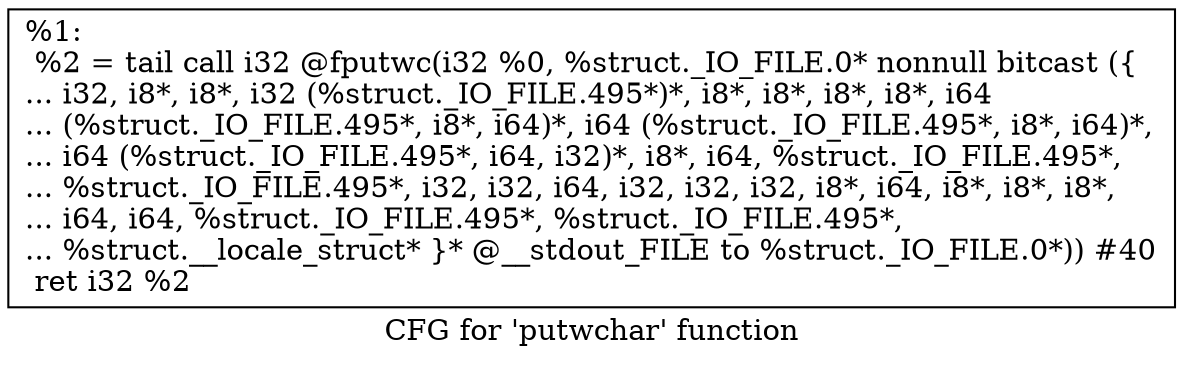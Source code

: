 digraph "CFG for 'putwchar' function" {
	label="CFG for 'putwchar' function";

	Node0x1ffd2b0 [shape=record,label="{%1:\l  %2 = tail call i32 @fputwc(i32 %0, %struct._IO_FILE.0* nonnull bitcast (\{\l... i32, i8*, i8*, i32 (%struct._IO_FILE.495*)*, i8*, i8*, i8*, i8*, i64\l... (%struct._IO_FILE.495*, i8*, i64)*, i64 (%struct._IO_FILE.495*, i8*, i64)*,\l... i64 (%struct._IO_FILE.495*, i64, i32)*, i8*, i64, %struct._IO_FILE.495*,\l... %struct._IO_FILE.495*, i32, i32, i64, i32, i32, i32, i8*, i64, i8*, i8*, i8*,\l... i64, i64, %struct._IO_FILE.495*, %struct._IO_FILE.495*,\l... %struct.__locale_struct* \}* @__stdout_FILE to %struct._IO_FILE.0*)) #40\l  ret i32 %2\l}"];
}
